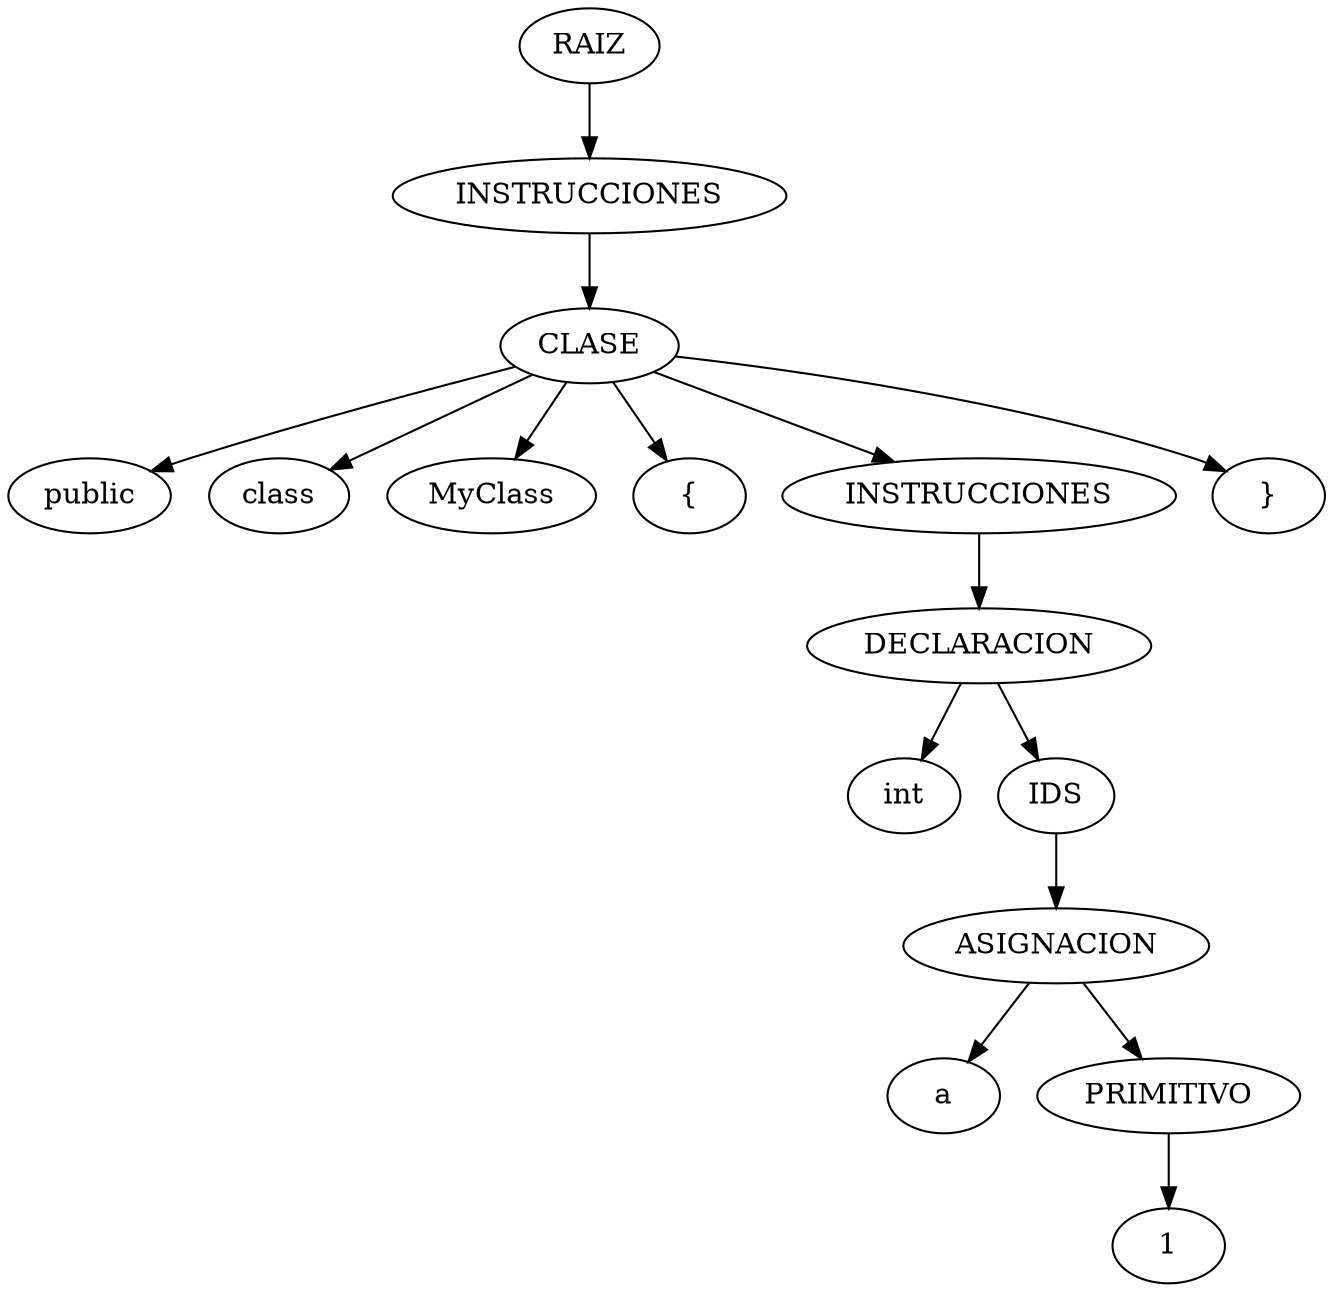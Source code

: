 digraph {
n0[label="RAIZ"];
n1[label="INSTRUCCIONES"];
n0->n1;
n2[label="CLASE"];
n1->n2;
n3[label="public"];
n2->n3;
n4[label="class"];
n2->n4;
n5[label="MyClass"];
n2->n5;
n6[label="{"];
n2->n6;
n7[label="INSTRUCCIONES"];
n2->n7;
n8[label="DECLARACION"];
n7->n8;
n9[label="int"];
n8->n9;
n10[label="IDS"];
n8->n10;
n11[label="ASIGNACION"];
n10->n11;
n12[label="a"];
n11->n12;
n13[label="PRIMITIVO"];
n11->n13;
n14[label="1"];
n13->n14;
n15[label="}"];
n2->n15;
}